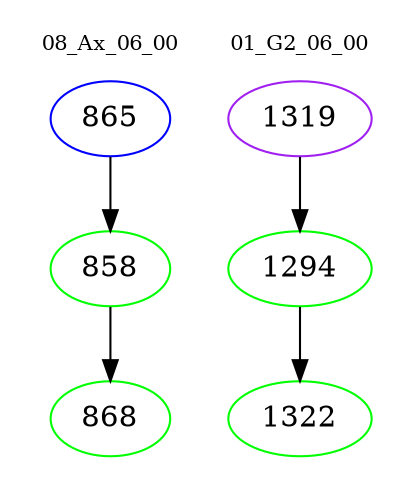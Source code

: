 digraph{
subgraph cluster_0 {
color = white
label = "08_Ax_06_00";
fontsize=10;
T0_865 [label="865", color="blue"]
T0_865 -> T0_858 [color="black"]
T0_858 [label="858", color="green"]
T0_858 -> T0_868 [color="black"]
T0_868 [label="868", color="green"]
}
subgraph cluster_1 {
color = white
label = "01_G2_06_00";
fontsize=10;
T1_1319 [label="1319", color="purple"]
T1_1319 -> T1_1294 [color="black"]
T1_1294 [label="1294", color="green"]
T1_1294 -> T1_1322 [color="black"]
T1_1322 [label="1322", color="green"]
}
}
